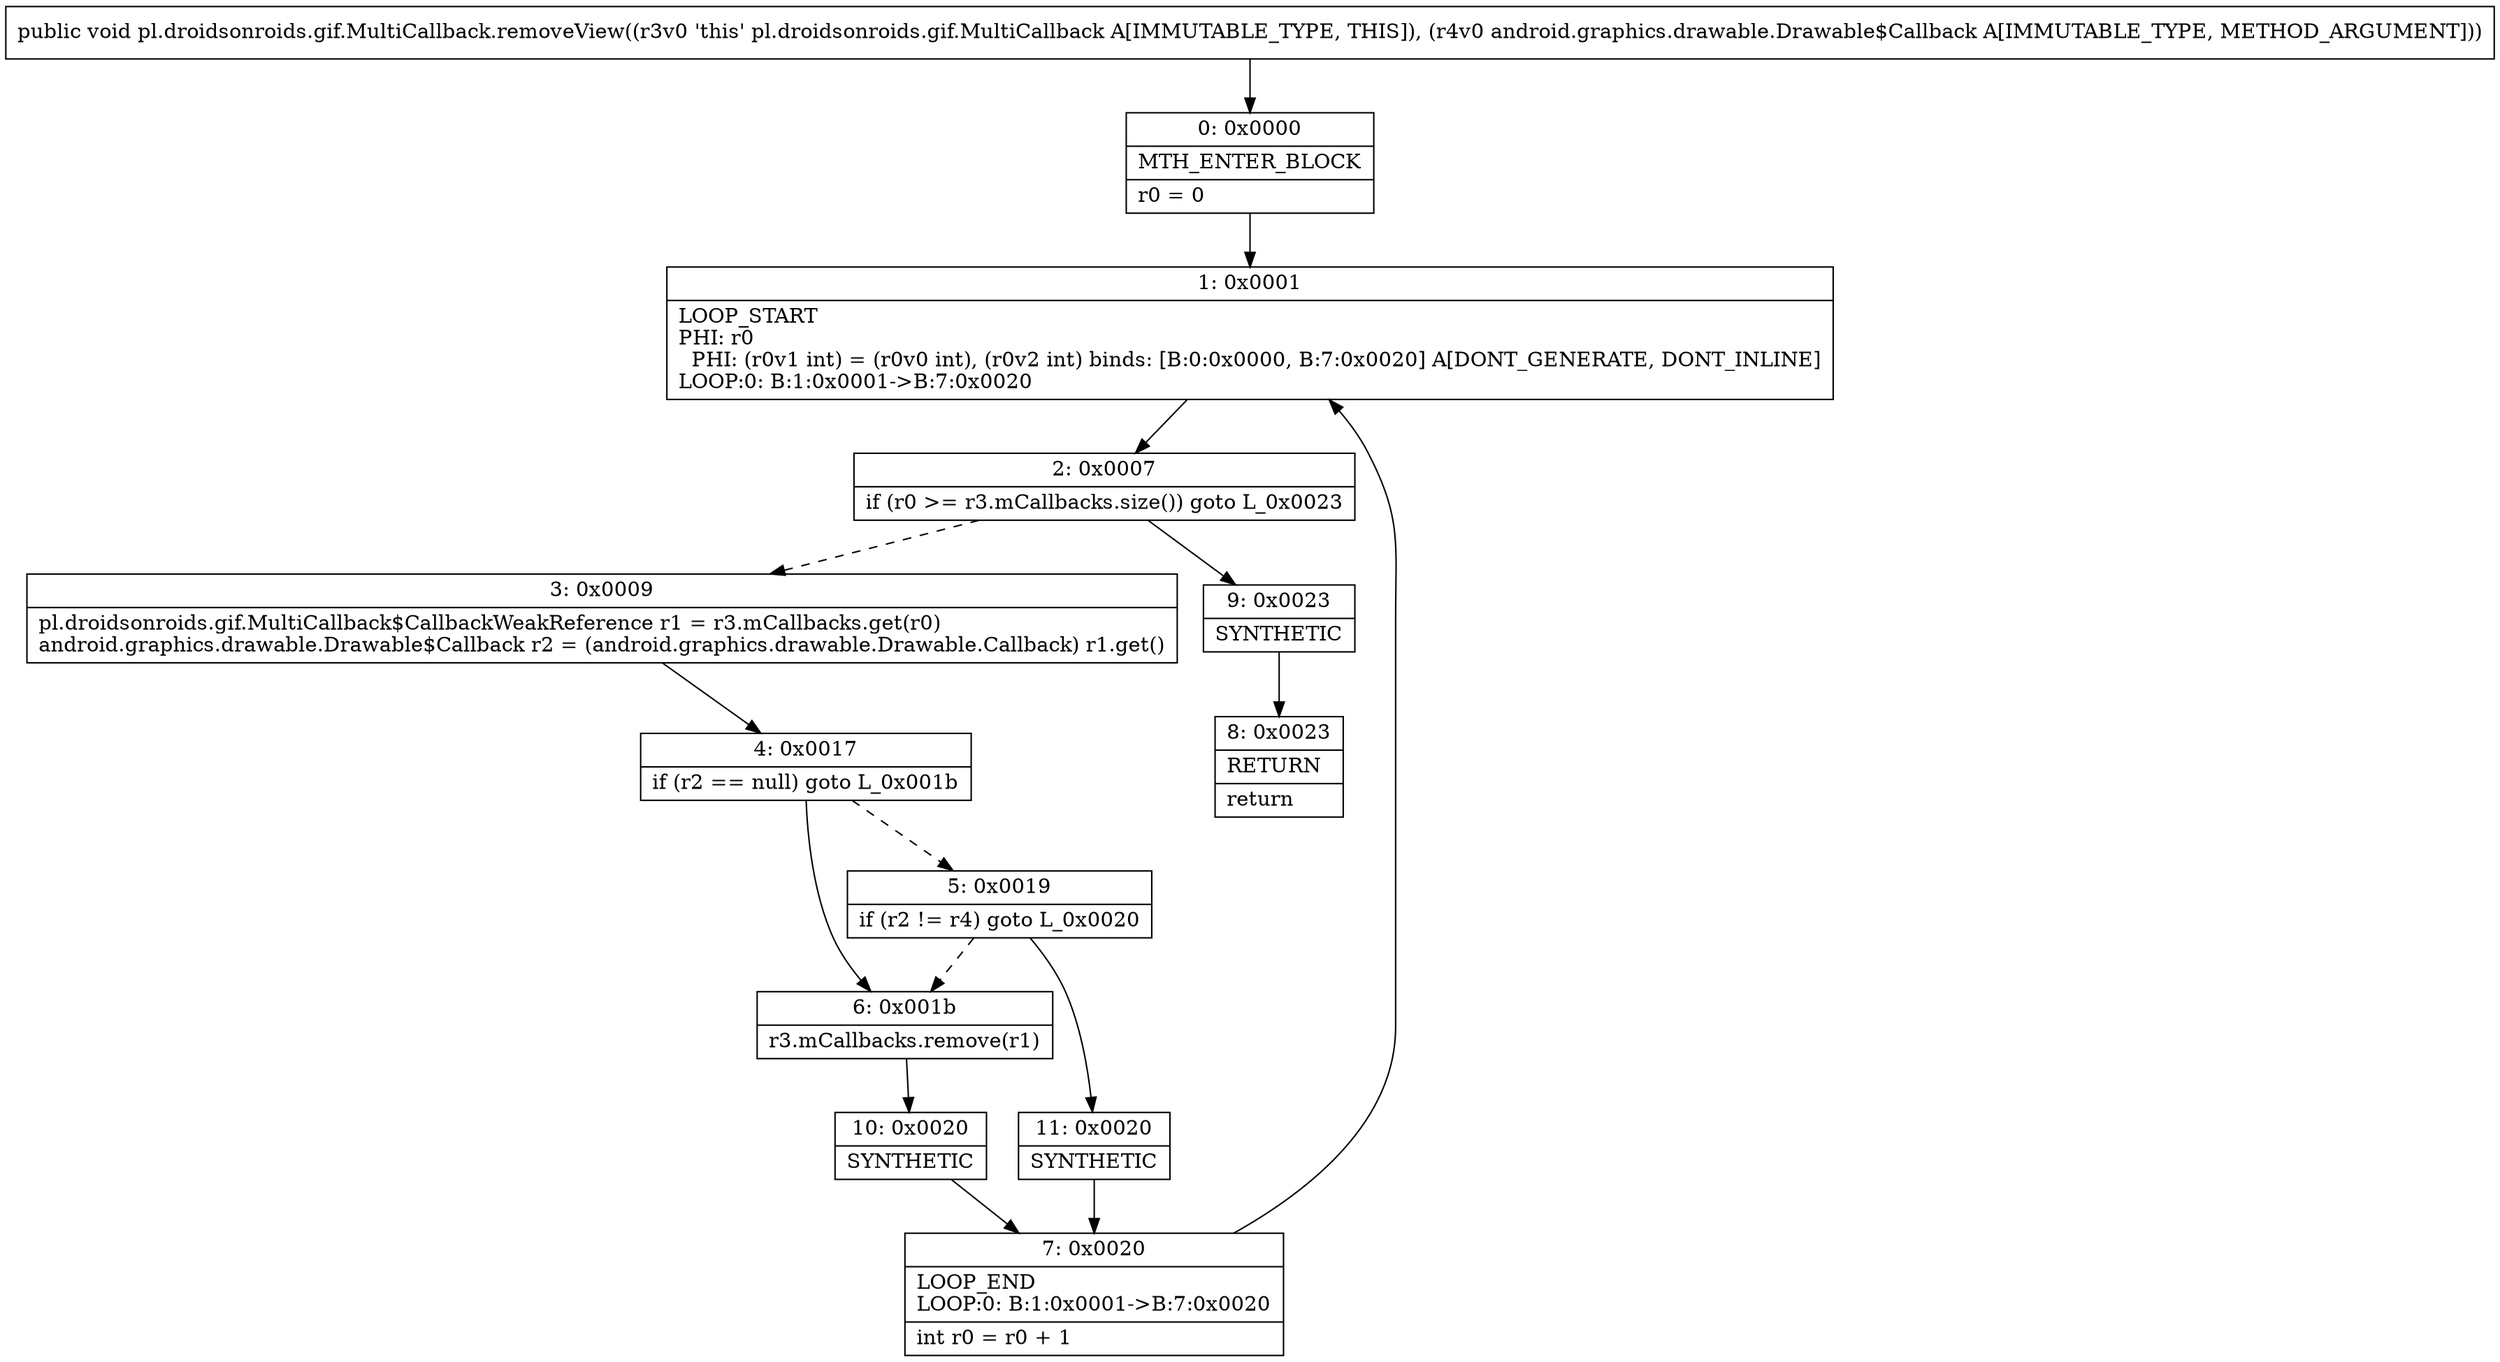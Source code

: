 digraph "CFG forpl.droidsonroids.gif.MultiCallback.removeView(Landroid\/graphics\/drawable\/Drawable$Callback;)V" {
Node_0 [shape=record,label="{0\:\ 0x0000|MTH_ENTER_BLOCK\l|r0 = 0\l}"];
Node_1 [shape=record,label="{1\:\ 0x0001|LOOP_START\lPHI: r0 \l  PHI: (r0v1 int) = (r0v0 int), (r0v2 int) binds: [B:0:0x0000, B:7:0x0020] A[DONT_GENERATE, DONT_INLINE]\lLOOP:0: B:1:0x0001\-\>B:7:0x0020\l}"];
Node_2 [shape=record,label="{2\:\ 0x0007|if (r0 \>= r3.mCallbacks.size()) goto L_0x0023\l}"];
Node_3 [shape=record,label="{3\:\ 0x0009|pl.droidsonroids.gif.MultiCallback$CallbackWeakReference r1 = r3.mCallbacks.get(r0)\landroid.graphics.drawable.Drawable$Callback r2 = (android.graphics.drawable.Drawable.Callback) r1.get()\l}"];
Node_4 [shape=record,label="{4\:\ 0x0017|if (r2 == null) goto L_0x001b\l}"];
Node_5 [shape=record,label="{5\:\ 0x0019|if (r2 != r4) goto L_0x0020\l}"];
Node_6 [shape=record,label="{6\:\ 0x001b|r3.mCallbacks.remove(r1)\l}"];
Node_7 [shape=record,label="{7\:\ 0x0020|LOOP_END\lLOOP:0: B:1:0x0001\-\>B:7:0x0020\l|int r0 = r0 + 1\l}"];
Node_8 [shape=record,label="{8\:\ 0x0023|RETURN\l|return\l}"];
Node_9 [shape=record,label="{9\:\ 0x0023|SYNTHETIC\l}"];
Node_10 [shape=record,label="{10\:\ 0x0020|SYNTHETIC\l}"];
Node_11 [shape=record,label="{11\:\ 0x0020|SYNTHETIC\l}"];
MethodNode[shape=record,label="{public void pl.droidsonroids.gif.MultiCallback.removeView((r3v0 'this' pl.droidsonroids.gif.MultiCallback A[IMMUTABLE_TYPE, THIS]), (r4v0 android.graphics.drawable.Drawable$Callback A[IMMUTABLE_TYPE, METHOD_ARGUMENT])) }"];
MethodNode -> Node_0;
Node_0 -> Node_1;
Node_1 -> Node_2;
Node_2 -> Node_3[style=dashed];
Node_2 -> Node_9;
Node_3 -> Node_4;
Node_4 -> Node_5[style=dashed];
Node_4 -> Node_6;
Node_5 -> Node_6[style=dashed];
Node_5 -> Node_11;
Node_6 -> Node_10;
Node_7 -> Node_1;
Node_9 -> Node_8;
Node_10 -> Node_7;
Node_11 -> Node_7;
}

